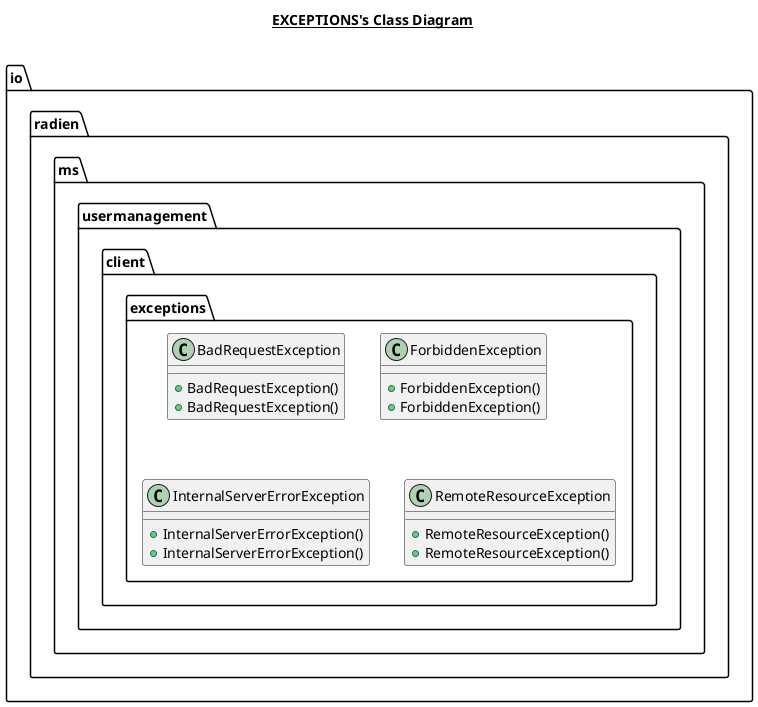 @startuml

title __EXCEPTIONS's Class Diagram__\n

  namespace io.radien.ms.usermanagement.client {
    namespace exceptions {
      class io.radien.ms.usermanagement.client.exceptions.BadRequestException {
          + BadRequestException()
          + BadRequestException()
      }
    }
  }
  

  namespace io.radien.ms.usermanagement.client {
    namespace exceptions {
      class io.radien.ms.usermanagement.client.exceptions.ForbiddenException {
          + ForbiddenException()
          + ForbiddenException()
      }
    }
  }
  

  namespace io.radien.ms.usermanagement.client {
    namespace exceptions {
      class io.radien.ms.usermanagement.client.exceptions.InternalServerErrorException {
          + InternalServerErrorException()
          + InternalServerErrorException()
      }
    }
  }
  

  namespace io.radien.ms.usermanagement.client {
    namespace exceptions {
      class io.radien.ms.usermanagement.client.exceptions.RemoteResourceException {
          + RemoteResourceException()
          + RemoteResourceException()
      }
    }
  }
  








@enduml
